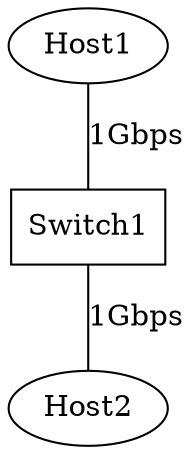 graph G {
	Switch1 [shape=box];
	Host1 [shape=ellipse];
	Host2 [shape=ellipse];
	Host1 -- Switch1 [label="1Gbps"];
	Switch1 -- Host2 [label="1Gbps"];
}
